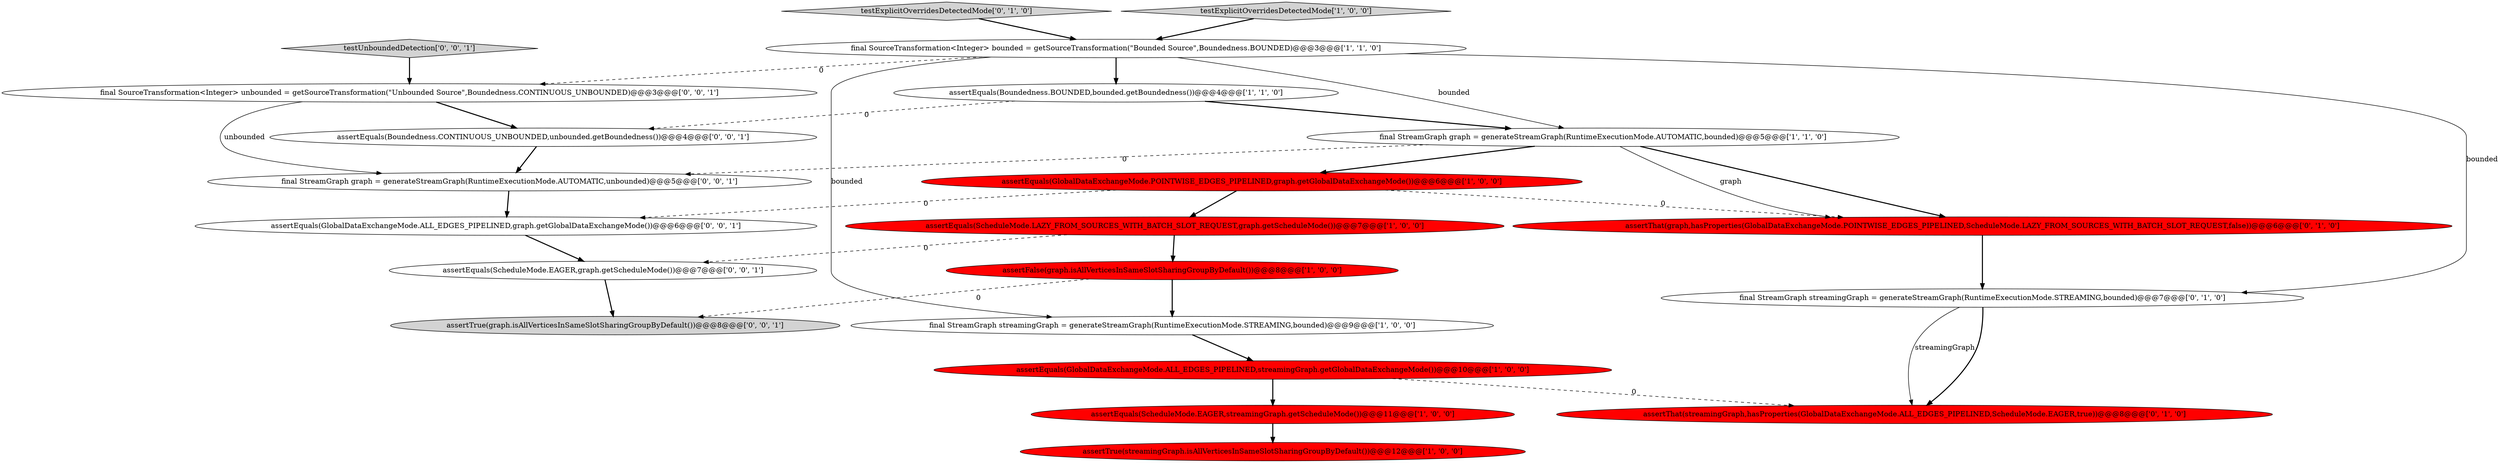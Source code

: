 digraph {
17 [style = filled, label = "assertEquals(Boundedness.CONTINUOUS_UNBOUNDED,unbounded.getBoundedness())@@@4@@@['0', '0', '1']", fillcolor = white, shape = ellipse image = "AAA0AAABBB3BBB"];
20 [style = filled, label = "testUnboundedDetection['0', '0', '1']", fillcolor = lightgray, shape = diamond image = "AAA0AAABBB3BBB"];
1 [style = filled, label = "final SourceTransformation<Integer> bounded = getSourceTransformation(\"Bounded Source\",Boundedness.BOUNDED)@@@3@@@['1', '1', '0']", fillcolor = white, shape = ellipse image = "AAA0AAABBB1BBB"];
21 [style = filled, label = "final SourceTransformation<Integer> unbounded = getSourceTransformation(\"Unbounded Source\",Boundedness.CONTINUOUS_UNBOUNDED)@@@3@@@['0', '0', '1']", fillcolor = white, shape = ellipse image = "AAA0AAABBB3BBB"];
4 [style = filled, label = "assertEquals(GlobalDataExchangeMode.POINTWISE_EDGES_PIPELINED,graph.getGlobalDataExchangeMode())@@@6@@@['1', '0', '0']", fillcolor = red, shape = ellipse image = "AAA1AAABBB1BBB"];
2 [style = filled, label = "assertEquals(Boundedness.BOUNDED,bounded.getBoundedness())@@@4@@@['1', '1', '0']", fillcolor = white, shape = ellipse image = "AAA0AAABBB1BBB"];
0 [style = filled, label = "final StreamGraph streamingGraph = generateStreamGraph(RuntimeExecutionMode.STREAMING,bounded)@@@9@@@['1', '0', '0']", fillcolor = white, shape = ellipse image = "AAA0AAABBB1BBB"];
8 [style = filled, label = "assertEquals(ScheduleMode.EAGER,streamingGraph.getScheduleMode())@@@11@@@['1', '0', '0']", fillcolor = red, shape = ellipse image = "AAA1AAABBB1BBB"];
6 [style = filled, label = "assertFalse(graph.isAllVerticesInSameSlotSharingGroupByDefault())@@@8@@@['1', '0', '0']", fillcolor = red, shape = ellipse image = "AAA1AAABBB1BBB"];
16 [style = filled, label = "assertEquals(GlobalDataExchangeMode.ALL_EDGES_PIPELINED,graph.getGlobalDataExchangeMode())@@@6@@@['0', '0', '1']", fillcolor = white, shape = ellipse image = "AAA0AAABBB3BBB"];
15 [style = filled, label = "final StreamGraph graph = generateStreamGraph(RuntimeExecutionMode.AUTOMATIC,unbounded)@@@5@@@['0', '0', '1']", fillcolor = white, shape = ellipse image = "AAA0AAABBB3BBB"];
18 [style = filled, label = "assertTrue(graph.isAllVerticesInSameSlotSharingGroupByDefault())@@@8@@@['0', '0', '1']", fillcolor = lightgray, shape = ellipse image = "AAA0AAABBB3BBB"];
9 [style = filled, label = "final StreamGraph graph = generateStreamGraph(RuntimeExecutionMode.AUTOMATIC,bounded)@@@5@@@['1', '1', '0']", fillcolor = white, shape = ellipse image = "AAA0AAABBB1BBB"];
10 [style = filled, label = "assertTrue(streamingGraph.isAllVerticesInSameSlotSharingGroupByDefault())@@@12@@@['1', '0', '0']", fillcolor = red, shape = ellipse image = "AAA1AAABBB1BBB"];
13 [style = filled, label = "assertThat(graph,hasProperties(GlobalDataExchangeMode.POINTWISE_EDGES_PIPELINED,ScheduleMode.LAZY_FROM_SOURCES_WITH_BATCH_SLOT_REQUEST,false))@@@6@@@['0', '1', '0']", fillcolor = red, shape = ellipse image = "AAA1AAABBB2BBB"];
3 [style = filled, label = "assertEquals(GlobalDataExchangeMode.ALL_EDGES_PIPELINED,streamingGraph.getGlobalDataExchangeMode())@@@10@@@['1', '0', '0']", fillcolor = red, shape = ellipse image = "AAA1AAABBB1BBB"];
14 [style = filled, label = "final StreamGraph streamingGraph = generateStreamGraph(RuntimeExecutionMode.STREAMING,bounded)@@@7@@@['0', '1', '0']", fillcolor = white, shape = ellipse image = "AAA0AAABBB2BBB"];
12 [style = filled, label = "assertThat(streamingGraph,hasProperties(GlobalDataExchangeMode.ALL_EDGES_PIPELINED,ScheduleMode.EAGER,true))@@@8@@@['0', '1', '0']", fillcolor = red, shape = ellipse image = "AAA1AAABBB2BBB"];
5 [style = filled, label = "assertEquals(ScheduleMode.LAZY_FROM_SOURCES_WITH_BATCH_SLOT_REQUEST,graph.getScheduleMode())@@@7@@@['1', '0', '0']", fillcolor = red, shape = ellipse image = "AAA1AAABBB1BBB"];
11 [style = filled, label = "testExplicitOverridesDetectedMode['0', '1', '0']", fillcolor = lightgray, shape = diamond image = "AAA0AAABBB2BBB"];
19 [style = filled, label = "assertEquals(ScheduleMode.EAGER,graph.getScheduleMode())@@@7@@@['0', '0', '1']", fillcolor = white, shape = ellipse image = "AAA0AAABBB3BBB"];
7 [style = filled, label = "testExplicitOverridesDetectedMode['1', '0', '0']", fillcolor = lightgray, shape = diamond image = "AAA0AAABBB1BBB"];
0->3 [style = bold, label=""];
8->10 [style = bold, label=""];
19->18 [style = bold, label=""];
7->1 [style = bold, label=""];
4->16 [style = dashed, label="0"];
11->1 [style = bold, label=""];
14->12 [style = solid, label="streamingGraph"];
9->4 [style = bold, label=""];
6->0 [style = bold, label=""];
1->21 [style = dashed, label="0"];
2->9 [style = bold, label=""];
16->19 [style = bold, label=""];
15->16 [style = bold, label=""];
2->17 [style = dashed, label="0"];
9->13 [style = solid, label="graph"];
1->0 [style = solid, label="bounded"];
6->18 [style = dashed, label="0"];
20->21 [style = bold, label=""];
1->14 [style = solid, label="bounded"];
3->12 [style = dashed, label="0"];
5->6 [style = bold, label=""];
3->8 [style = bold, label=""];
14->12 [style = bold, label=""];
17->15 [style = bold, label=""];
21->15 [style = solid, label="unbounded"];
1->2 [style = bold, label=""];
4->13 [style = dashed, label="0"];
5->19 [style = dashed, label="0"];
4->5 [style = bold, label=""];
13->14 [style = bold, label=""];
21->17 [style = bold, label=""];
1->9 [style = solid, label="bounded"];
9->15 [style = dashed, label="0"];
9->13 [style = bold, label=""];
}

